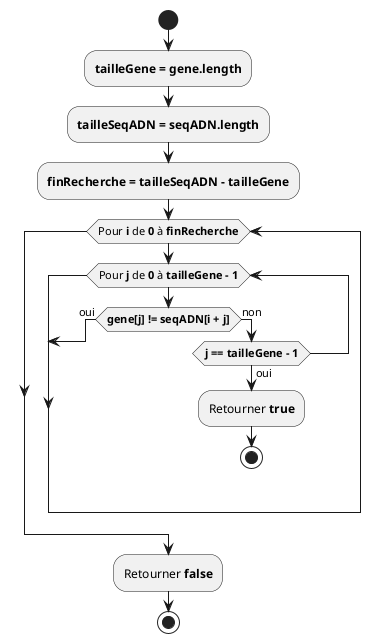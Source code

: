 @startuml
start

:**tailleGene = gene.length**;
:**tailleSeqADN = seqADN.length**;
:**finRecherche = tailleSeqADN - tailleGene**;

while (Pour **i** de **0** à **finRecherche**)
    while (Pour **j** de **0** à **tailleGene - 1**)
        if (**gene[j] != seqADN[i + j]**) then (oui)
            break
        else (non)
            if (**j == tailleGene - 1**) then (oui)
                :Retourner **true**;
                stop
            endif
        endif
    endwhile
endwhile

:Retourner **false**;
stop
@enduml
